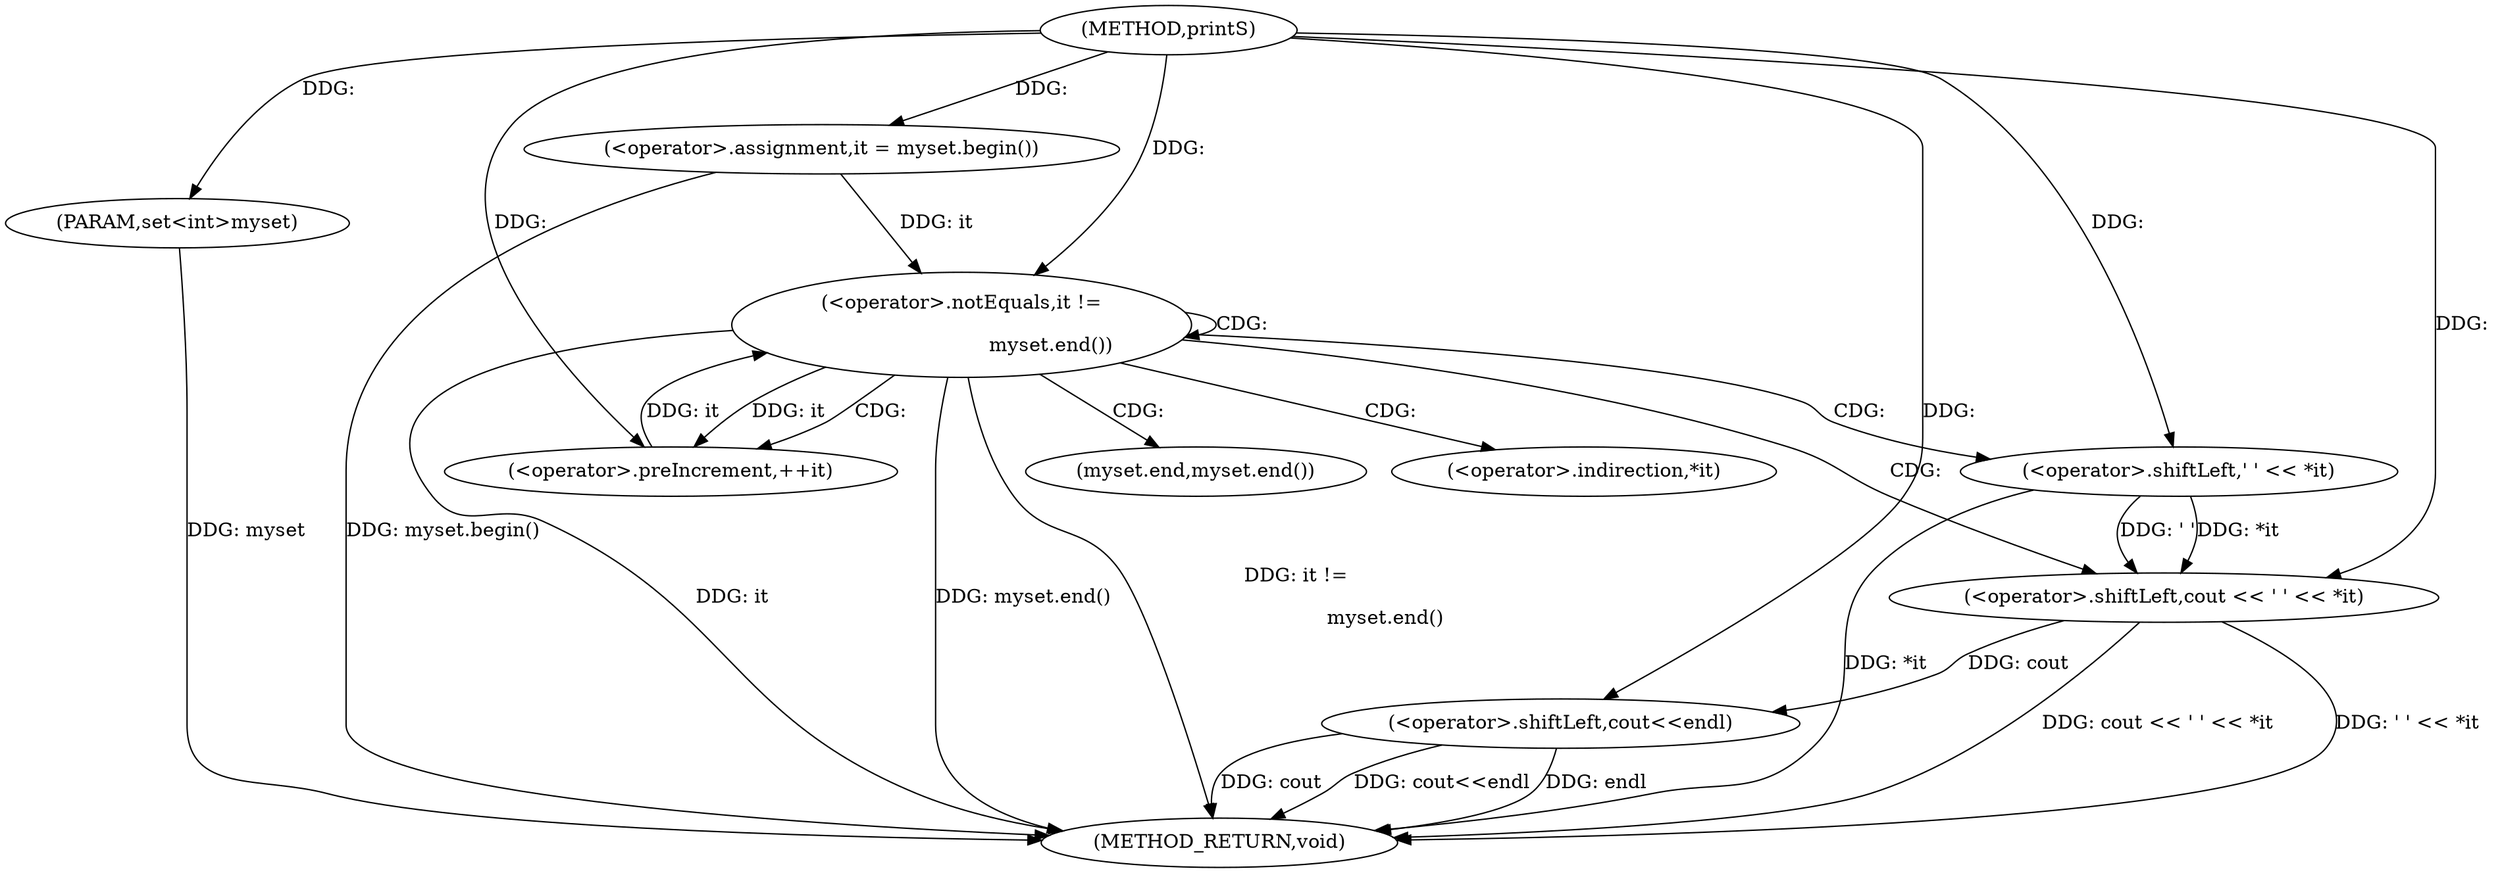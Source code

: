 digraph "printS" {  
"1000590" [label = "(METHOD,printS)" ]
"1000612" [label = "(METHOD_RETURN,void)" ]
"1000591" [label = "(PARAM,set<int>myset)" ]
"1000609" [label = "(<operator>.shiftLeft,cout<<endl)" ]
"1000595" [label = "(<operator>.assignment,it = myset.begin())" ]
"1000598" [label = "(<operator>.notEquals,it !=\n                             myset.end())" ]
"1000601" [label = "(<operator>.preIncrement,++it)" ]
"1000603" [label = "(<operator>.shiftLeft,cout << ' ' << *it)" ]
"1000605" [label = "(<operator>.shiftLeft,' ' << *it)" ]
"1000600" [label = "(myset.end,myset.end())" ]
"1000607" [label = "(<operator>.indirection,*it)" ]
  "1000591" -> "1000612"  [ label = "DDG: myset"] 
  "1000595" -> "1000612"  [ label = "DDG: myset.begin()"] 
  "1000598" -> "1000612"  [ label = "DDG: it"] 
  "1000598" -> "1000612"  [ label = "DDG: myset.end()"] 
  "1000598" -> "1000612"  [ label = "DDG: it !=\n                             myset.end()"] 
  "1000609" -> "1000612"  [ label = "DDG: cout"] 
  "1000609" -> "1000612"  [ label = "DDG: cout<<endl"] 
  "1000605" -> "1000612"  [ label = "DDG: *it"] 
  "1000603" -> "1000612"  [ label = "DDG: ' ' << *it"] 
  "1000603" -> "1000612"  [ label = "DDG: cout << ' ' << *it"] 
  "1000609" -> "1000612"  [ label = "DDG: endl"] 
  "1000590" -> "1000591"  [ label = "DDG: "] 
  "1000590" -> "1000595"  [ label = "DDG: "] 
  "1000603" -> "1000609"  [ label = "DDG: cout"] 
  "1000590" -> "1000609"  [ label = "DDG: "] 
  "1000595" -> "1000598"  [ label = "DDG: it"] 
  "1000601" -> "1000598"  [ label = "DDG: it"] 
  "1000590" -> "1000598"  [ label = "DDG: "] 
  "1000598" -> "1000601"  [ label = "DDG: it"] 
  "1000590" -> "1000601"  [ label = "DDG: "] 
  "1000590" -> "1000603"  [ label = "DDG: "] 
  "1000605" -> "1000603"  [ label = "DDG: ' '"] 
  "1000605" -> "1000603"  [ label = "DDG: *it"] 
  "1000590" -> "1000605"  [ label = "DDG: "] 
  "1000598" -> "1000605"  [ label = "CDG: "] 
  "1000598" -> "1000600"  [ label = "CDG: "] 
  "1000598" -> "1000598"  [ label = "CDG: "] 
  "1000598" -> "1000601"  [ label = "CDG: "] 
  "1000598" -> "1000607"  [ label = "CDG: "] 
  "1000598" -> "1000603"  [ label = "CDG: "] 
}
